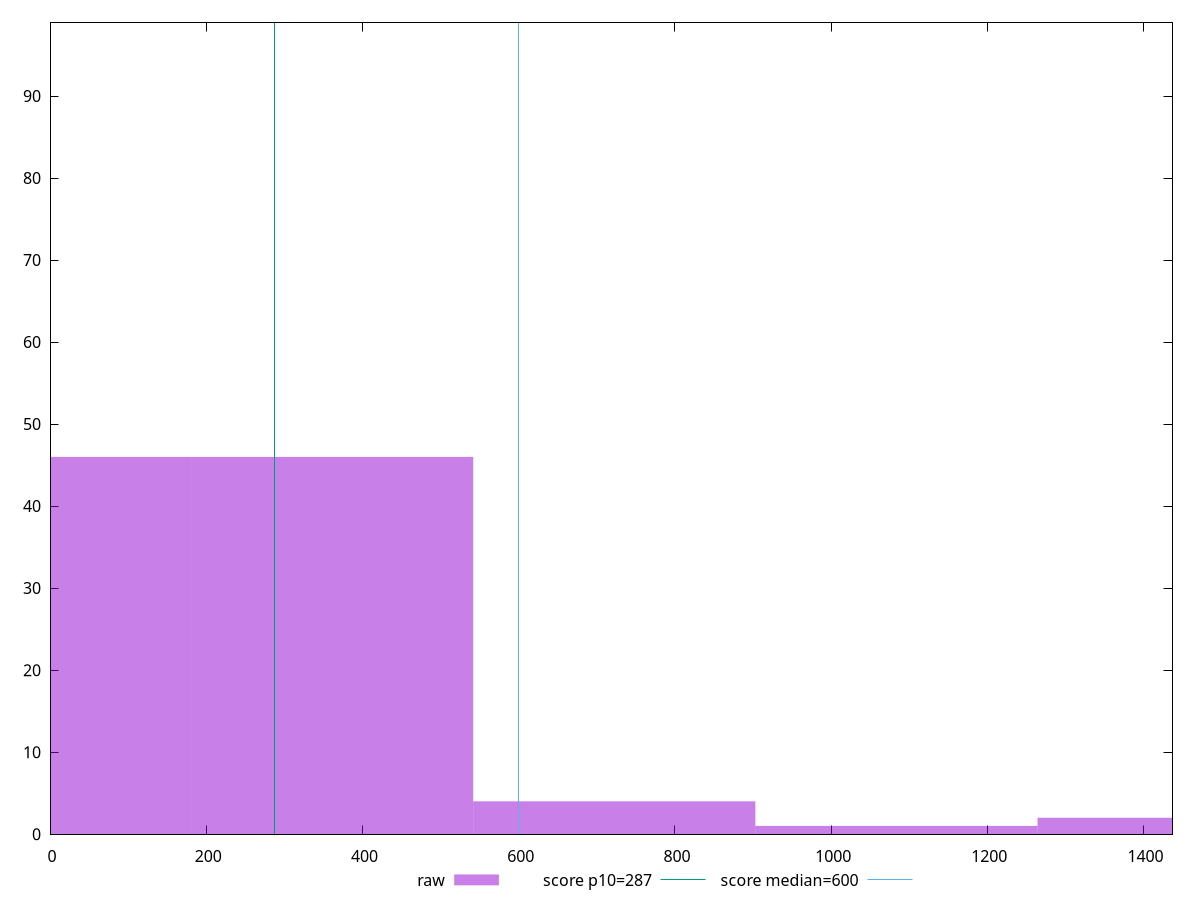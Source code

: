 reset

$raw <<EOF
1083.6123863766304 1
1444.8165151688406 2
722.4082575844203 4
0 46
361.20412879221016 46
EOF

set key outside below
set boxwidth 361.20412879221016
set xrange [0:1437]
set yrange [0:99]
set trange [0:99]
set style fill transparent solid 0.5 noborder

set parametric
set terminal svg size 640, 490 enhanced background rgb 'white'
set output "report/report_00029_2021-02-24T13-36-40.390Z/total-blocking-time/samples/card/raw/histogram.svg"

plot $raw title "raw" with boxes, \
     287,t title "score p10=287", \
     600,t title "score median=600"

reset
